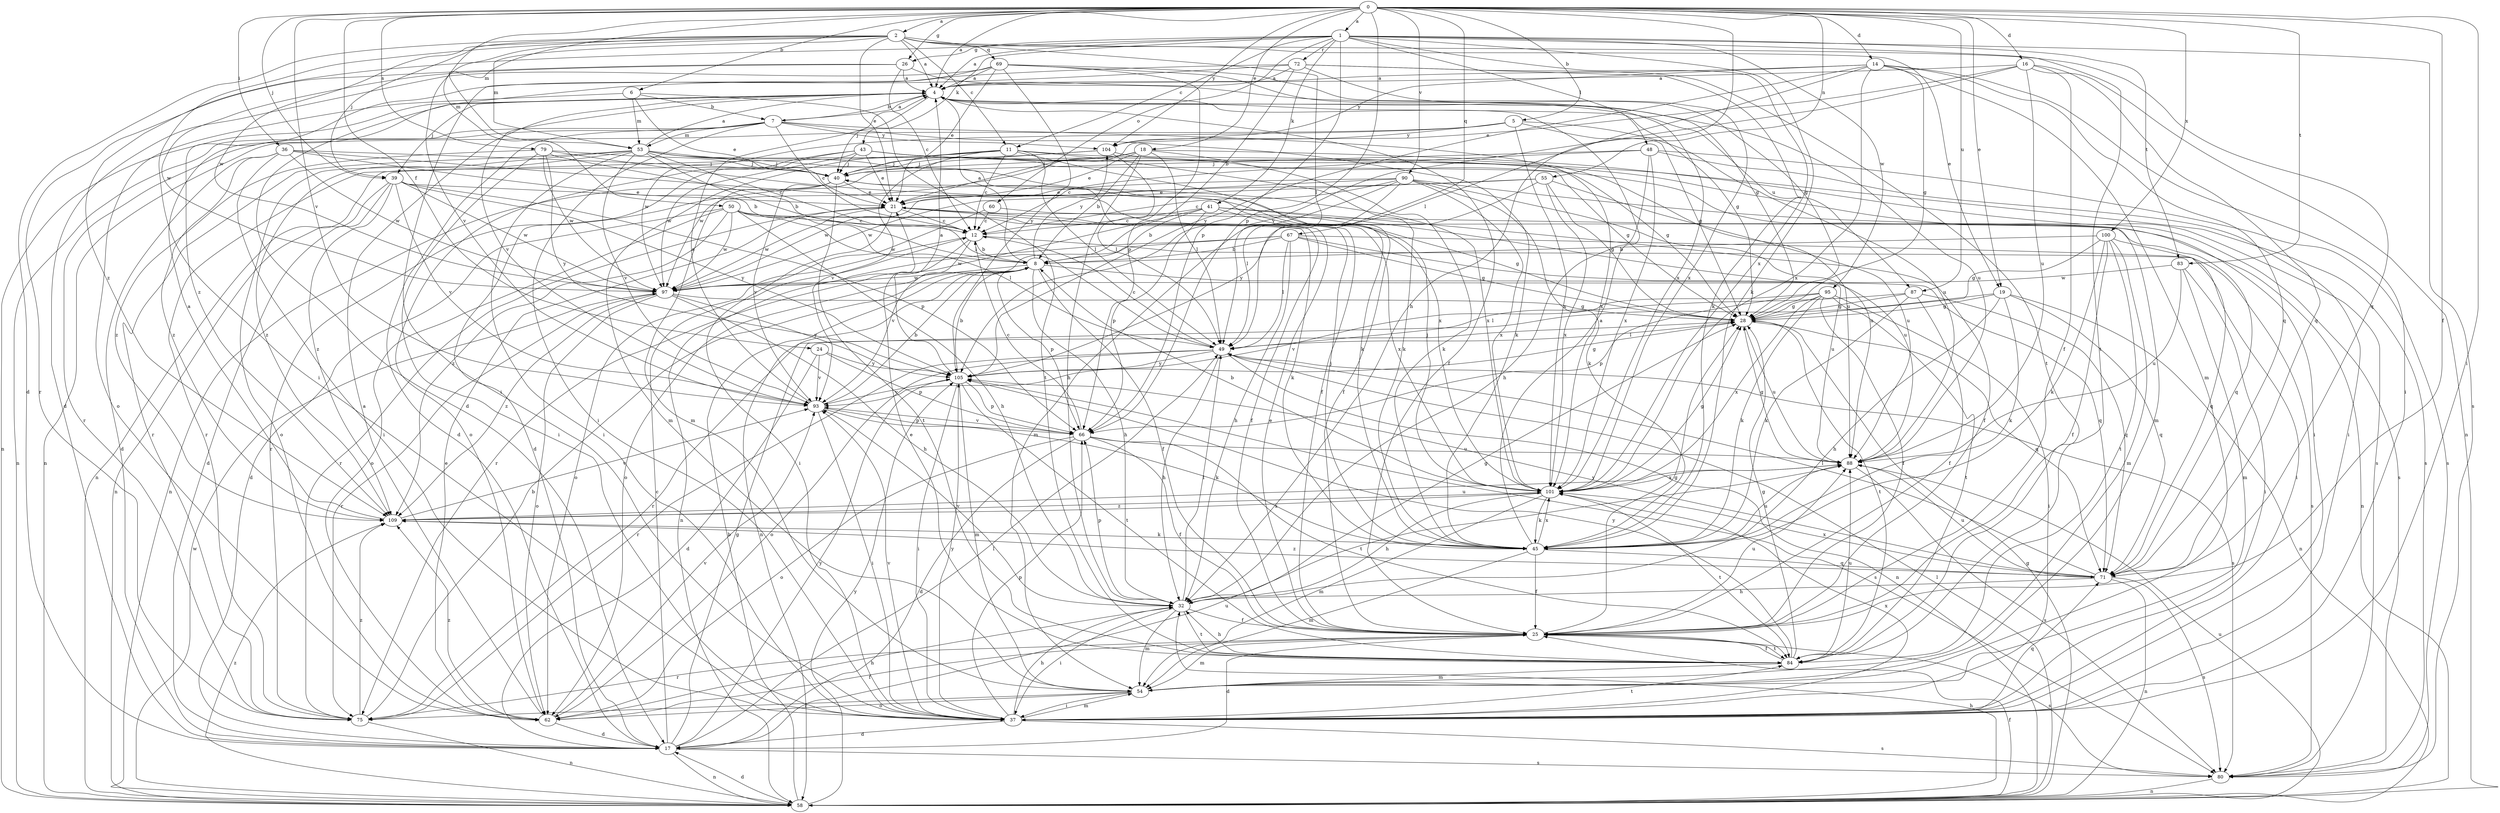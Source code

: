 strict digraph  {
0;
1;
2;
4;
5;
6;
7;
8;
11;
12;
14;
16;
17;
18;
19;
21;
24;
25;
26;
28;
32;
36;
37;
39;
40;
41;
43;
45;
48;
49;
50;
53;
54;
55;
58;
60;
62;
66;
67;
69;
71;
72;
75;
79;
80;
83;
84;
87;
88;
90;
93;
95;
97;
100;
101;
104;
105;
109;
0 -> 1  [label=a];
0 -> 2  [label=a];
0 -> 4  [label=a];
0 -> 5  [label=b];
0 -> 6  [label=b];
0 -> 14  [label=d];
0 -> 16  [label=d];
0 -> 18  [label=e];
0 -> 19  [label=e];
0 -> 24  [label=f];
0 -> 25  [label=f];
0 -> 26  [label=g];
0 -> 32  [label=h];
0 -> 36  [label=i];
0 -> 37  [label=i];
0 -> 39  [label=j];
0 -> 50  [label=m];
0 -> 53  [label=m];
0 -> 55  [label=n];
0 -> 66  [label=p];
0 -> 67  [label=q];
0 -> 79  [label=s];
0 -> 83  [label=t];
0 -> 87  [label=u];
0 -> 90  [label=v];
0 -> 93  [label=v];
0 -> 100  [label=x];
0 -> 104  [label=y];
1 -> 4  [label=a];
1 -> 11  [label=c];
1 -> 26  [label=g];
1 -> 41  [label=k];
1 -> 43  [label=k];
1 -> 45  [label=k];
1 -> 48  [label=l];
1 -> 60  [label=o];
1 -> 66  [label=p];
1 -> 72  [label=r];
1 -> 80  [label=s];
1 -> 83  [label=t];
1 -> 84  [label=t];
1 -> 95  [label=w];
1 -> 101  [label=x];
1 -> 109  [label=z];
2 -> 4  [label=a];
2 -> 11  [label=c];
2 -> 17  [label=d];
2 -> 19  [label=e];
2 -> 21  [label=e];
2 -> 37  [label=i];
2 -> 39  [label=j];
2 -> 49  [label=l];
2 -> 53  [label=m];
2 -> 69  [label=q];
2 -> 71  [label=q];
2 -> 93  [label=v];
2 -> 97  [label=w];
4 -> 7  [label=b];
4 -> 25  [label=f];
4 -> 28  [label=g];
4 -> 39  [label=j];
4 -> 40  [label=j];
4 -> 58  [label=n];
4 -> 87  [label=u];
4 -> 88  [label=u];
4 -> 93  [label=v];
5 -> 28  [label=g];
5 -> 58  [label=n];
5 -> 88  [label=u];
5 -> 97  [label=w];
5 -> 101  [label=x];
5 -> 104  [label=y];
6 -> 7  [label=b];
6 -> 21  [label=e];
6 -> 53  [label=m];
6 -> 62  [label=o];
6 -> 84  [label=t];
7 -> 4  [label=a];
7 -> 12  [label=c];
7 -> 17  [label=d];
7 -> 37  [label=i];
7 -> 45  [label=k];
7 -> 53  [label=m];
7 -> 58  [label=n];
7 -> 75  [label=r];
7 -> 101  [label=x];
7 -> 104  [label=y];
8 -> 4  [label=a];
8 -> 25  [label=f];
8 -> 32  [label=h];
8 -> 58  [label=n];
8 -> 66  [label=p];
8 -> 71  [label=q];
8 -> 97  [label=w];
8 -> 104  [label=y];
11 -> 12  [label=c];
11 -> 25  [label=f];
11 -> 28  [label=g];
11 -> 40  [label=j];
11 -> 45  [label=k];
11 -> 49  [label=l];
11 -> 54  [label=m];
11 -> 75  [label=r];
11 -> 93  [label=v];
12 -> 8  [label=b];
12 -> 58  [label=n];
12 -> 62  [label=o];
12 -> 80  [label=s];
12 -> 93  [label=v];
14 -> 4  [label=a];
14 -> 28  [label=g];
14 -> 37  [label=i];
14 -> 49  [label=l];
14 -> 54  [label=m];
14 -> 71  [label=q];
14 -> 101  [label=x];
14 -> 104  [label=y];
14 -> 105  [label=y];
16 -> 4  [label=a];
16 -> 21  [label=e];
16 -> 25  [label=f];
16 -> 58  [label=n];
16 -> 71  [label=q];
16 -> 88  [label=u];
16 -> 105  [label=y];
17 -> 12  [label=c];
17 -> 28  [label=g];
17 -> 49  [label=l];
17 -> 58  [label=n];
17 -> 80  [label=s];
17 -> 88  [label=u];
17 -> 105  [label=y];
18 -> 8  [label=b];
18 -> 21  [label=e];
18 -> 32  [label=h];
18 -> 40  [label=j];
18 -> 45  [label=k];
18 -> 49  [label=l];
18 -> 58  [label=n];
18 -> 80  [label=s];
18 -> 97  [label=w];
19 -> 28  [label=g];
19 -> 32  [label=h];
19 -> 45  [label=k];
19 -> 58  [label=n];
19 -> 71  [label=q];
19 -> 75  [label=r];
21 -> 12  [label=c];
21 -> 25  [label=f];
21 -> 28  [label=g];
21 -> 37  [label=i];
21 -> 75  [label=r];
21 -> 97  [label=w];
24 -> 17  [label=d];
24 -> 66  [label=p];
24 -> 93  [label=v];
24 -> 105  [label=y];
25 -> 17  [label=d];
25 -> 21  [label=e];
25 -> 28  [label=g];
25 -> 54  [label=m];
25 -> 75  [label=r];
25 -> 80  [label=s];
25 -> 84  [label=t];
25 -> 88  [label=u];
26 -> 4  [label=a];
26 -> 12  [label=c];
26 -> 28  [label=g];
26 -> 75  [label=r];
26 -> 97  [label=w];
28 -> 49  [label=l];
28 -> 71  [label=q];
28 -> 84  [label=t];
28 -> 88  [label=u];
32 -> 25  [label=f];
32 -> 28  [label=g];
32 -> 37  [label=i];
32 -> 49  [label=l];
32 -> 54  [label=m];
32 -> 66  [label=p];
32 -> 84  [label=t];
32 -> 93  [label=v];
36 -> 8  [label=b];
36 -> 17  [label=d];
36 -> 37  [label=i];
36 -> 40  [label=j];
36 -> 97  [label=w];
36 -> 101  [label=x];
36 -> 109  [label=z];
37 -> 17  [label=d];
37 -> 32  [label=h];
37 -> 54  [label=m];
37 -> 66  [label=p];
37 -> 71  [label=q];
37 -> 80  [label=s];
37 -> 84  [label=t];
37 -> 93  [label=v];
37 -> 101  [label=x];
37 -> 105  [label=y];
39 -> 17  [label=d];
39 -> 21  [label=e];
39 -> 58  [label=n];
39 -> 66  [label=p];
39 -> 93  [label=v];
39 -> 97  [label=w];
39 -> 105  [label=y];
39 -> 109  [label=z];
40 -> 21  [label=e];
40 -> 58  [label=n];
40 -> 75  [label=r];
40 -> 84  [label=t];
40 -> 93  [label=v];
41 -> 8  [label=b];
41 -> 12  [label=c];
41 -> 25  [label=f];
41 -> 66  [label=p];
41 -> 75  [label=r];
41 -> 88  [label=u];
41 -> 101  [label=x];
43 -> 17  [label=d];
43 -> 21  [label=e];
43 -> 37  [label=i];
43 -> 40  [label=j];
43 -> 54  [label=m];
43 -> 62  [label=o];
43 -> 80  [label=s];
43 -> 97  [label=w];
45 -> 4  [label=a];
45 -> 25  [label=f];
45 -> 40  [label=j];
45 -> 54  [label=m];
45 -> 71  [label=q];
45 -> 88  [label=u];
45 -> 101  [label=x];
48 -> 12  [label=c];
48 -> 32  [label=h];
48 -> 37  [label=i];
48 -> 40  [label=j];
48 -> 80  [label=s];
48 -> 101  [label=x];
49 -> 12  [label=c];
49 -> 32  [label=h];
49 -> 58  [label=n];
49 -> 62  [label=o];
49 -> 75  [label=r];
49 -> 80  [label=s];
49 -> 105  [label=y];
50 -> 12  [label=c];
50 -> 17  [label=d];
50 -> 32  [label=h];
50 -> 45  [label=k];
50 -> 49  [label=l];
50 -> 62  [label=o];
50 -> 71  [label=q];
50 -> 97  [label=w];
50 -> 109  [label=z];
53 -> 4  [label=a];
53 -> 8  [label=b];
53 -> 12  [label=c];
53 -> 28  [label=g];
53 -> 37  [label=i];
53 -> 40  [label=j];
53 -> 45  [label=k];
53 -> 62  [label=o];
53 -> 75  [label=r];
53 -> 93  [label=v];
53 -> 101  [label=x];
53 -> 109  [label=z];
54 -> 37  [label=i];
54 -> 62  [label=o];
54 -> 75  [label=r];
55 -> 21  [label=e];
55 -> 28  [label=g];
55 -> 88  [label=u];
55 -> 97  [label=w];
55 -> 101  [label=x];
55 -> 105  [label=y];
58 -> 8  [label=b];
58 -> 17  [label=d];
58 -> 25  [label=f];
58 -> 28  [label=g];
58 -> 32  [label=h];
58 -> 49  [label=l];
58 -> 88  [label=u];
58 -> 97  [label=w];
58 -> 105  [label=y];
58 -> 109  [label=z];
60 -> 12  [label=c];
60 -> 58  [label=n];
60 -> 97  [label=w];
62 -> 4  [label=a];
62 -> 17  [label=d];
62 -> 21  [label=e];
62 -> 25  [label=f];
62 -> 32  [label=h];
62 -> 93  [label=v];
62 -> 109  [label=z];
66 -> 12  [label=c];
66 -> 17  [label=d];
66 -> 25  [label=f];
66 -> 62  [label=o];
66 -> 84  [label=t];
66 -> 88  [label=u];
66 -> 93  [label=v];
67 -> 8  [label=b];
67 -> 28  [label=g];
67 -> 32  [label=h];
67 -> 37  [label=i];
67 -> 49  [label=l];
67 -> 62  [label=o];
67 -> 88  [label=u];
67 -> 97  [label=w];
69 -> 4  [label=a];
69 -> 17  [label=d];
69 -> 21  [label=e];
69 -> 28  [label=g];
69 -> 37  [label=i];
69 -> 66  [label=p];
69 -> 101  [label=x];
69 -> 105  [label=y];
71 -> 32  [label=h];
71 -> 49  [label=l];
71 -> 58  [label=n];
71 -> 80  [label=s];
71 -> 88  [label=u];
71 -> 101  [label=x];
71 -> 105  [label=y];
71 -> 109  [label=z];
72 -> 4  [label=a];
72 -> 8  [label=b];
72 -> 17  [label=d];
72 -> 45  [label=k];
72 -> 84  [label=t];
72 -> 101  [label=x];
72 -> 109  [label=z];
75 -> 8  [label=b];
75 -> 58  [label=n];
75 -> 109  [label=z];
79 -> 25  [label=f];
79 -> 37  [label=i];
79 -> 40  [label=j];
79 -> 49  [label=l];
79 -> 97  [label=w];
79 -> 105  [label=y];
79 -> 109  [label=z];
80 -> 58  [label=n];
83 -> 37  [label=i];
83 -> 54  [label=m];
83 -> 88  [label=u];
83 -> 97  [label=w];
84 -> 21  [label=e];
84 -> 25  [label=f];
84 -> 28  [label=g];
84 -> 32  [label=h];
84 -> 54  [label=m];
84 -> 88  [label=u];
84 -> 105  [label=y];
87 -> 25  [label=f];
87 -> 28  [label=g];
87 -> 45  [label=k];
87 -> 49  [label=l];
87 -> 71  [label=q];
88 -> 28  [label=g];
88 -> 80  [label=s];
88 -> 101  [label=x];
90 -> 12  [label=c];
90 -> 21  [label=e];
90 -> 45  [label=k];
90 -> 49  [label=l];
90 -> 54  [label=m];
90 -> 80  [label=s];
90 -> 88  [label=u];
90 -> 97  [label=w];
90 -> 101  [label=x];
93 -> 4  [label=a];
93 -> 8  [label=b];
93 -> 37  [label=i];
93 -> 45  [label=k];
93 -> 66  [label=p];
95 -> 25  [label=f];
95 -> 28  [label=g];
95 -> 37  [label=i];
95 -> 45  [label=k];
95 -> 66  [label=p];
95 -> 84  [label=t];
95 -> 93  [label=v];
95 -> 101  [label=x];
97 -> 28  [label=g];
97 -> 32  [label=h];
97 -> 62  [label=o];
97 -> 75  [label=r];
97 -> 105  [label=y];
97 -> 109  [label=z];
100 -> 8  [label=b];
100 -> 25  [label=f];
100 -> 28  [label=g];
100 -> 45  [label=k];
100 -> 54  [label=m];
100 -> 71  [label=q];
100 -> 84  [label=t];
101 -> 8  [label=b];
101 -> 28  [label=g];
101 -> 32  [label=h];
101 -> 40  [label=j];
101 -> 45  [label=k];
101 -> 54  [label=m];
101 -> 84  [label=t];
101 -> 109  [label=z];
104 -> 40  [label=j];
104 -> 49  [label=l];
104 -> 54  [label=m];
104 -> 88  [label=u];
105 -> 4  [label=a];
105 -> 8  [label=b];
105 -> 28  [label=g];
105 -> 37  [label=i];
105 -> 54  [label=m];
105 -> 66  [label=p];
105 -> 80  [label=s];
105 -> 84  [label=t];
105 -> 93  [label=v];
109 -> 4  [label=a];
109 -> 45  [label=k];
109 -> 88  [label=u];
109 -> 93  [label=v];
109 -> 101  [label=x];
}
